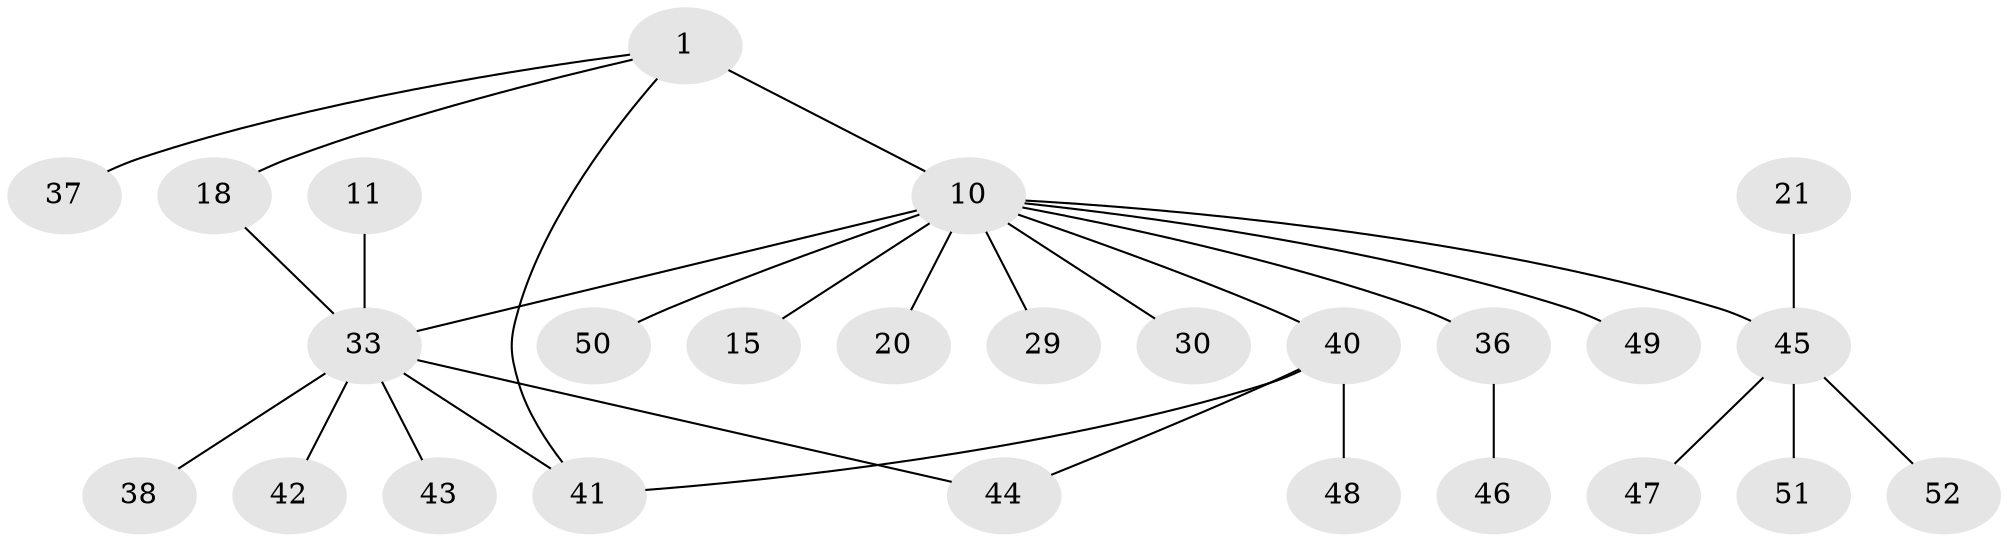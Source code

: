 // original degree distribution, {6: 0.019230769230769232, 5: 0.057692307692307696, 10: 0.019230769230769232, 7: 0.057692307692307696, 8: 0.019230769230769232, 4: 0.057692307692307696, 2: 0.15384615384615385, 1: 0.5384615384615384, 3: 0.07692307692307693}
// Generated by graph-tools (version 1.1) at 2025/54/03/09/25 04:54:43]
// undirected, 26 vertices, 29 edges
graph export_dot {
graph [start="1"]
  node [color=gray90,style=filled];
  1;
  10 [super="+6+9"];
  11;
  15 [super="+14"];
  18;
  20;
  21;
  29;
  30 [super="+24"];
  33 [super="+7+8"];
  36;
  37;
  38;
  40 [super="+34"];
  41 [super="+39"];
  42;
  43;
  44;
  45 [super="+5"];
  46;
  47;
  48;
  49 [super="+16+26+28"];
  50 [super="+12"];
  51;
  52;
  1 -- 18;
  1 -- 37;
  1 -- 10 [weight=3];
  1 -- 41;
  10 -- 29;
  10 -- 36 [weight=2];
  10 -- 45 [weight=3];
  10 -- 33 [weight=4];
  10 -- 40 [weight=2];
  10 -- 20;
  10 -- 50;
  10 -- 15;
  10 -- 49;
  10 -- 30;
  11 -- 33;
  18 -- 33;
  21 -- 45;
  33 -- 43;
  33 -- 38;
  33 -- 42;
  33 -- 44;
  33 -- 41;
  36 -- 46;
  40 -- 44;
  40 -- 48;
  40 -- 41;
  45 -- 47;
  45 -- 52;
  45 -- 51;
}
